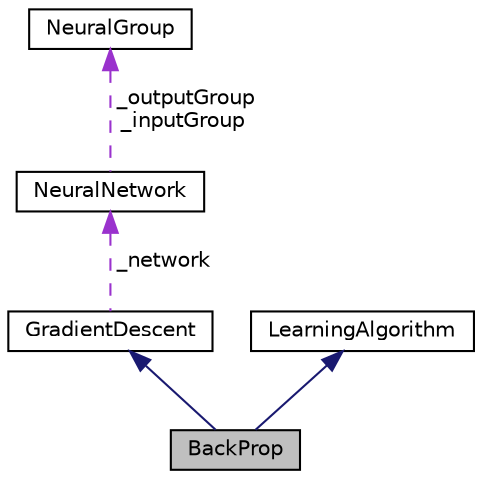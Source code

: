 digraph "BackProp"
{
  edge [fontname="Helvetica",fontsize="10",labelfontname="Helvetica",labelfontsize="10"];
  node [fontname="Helvetica",fontsize="10",shape=record];
  Node1 [label="BackProp",height=0.2,width=0.4,color="black", fillcolor="grey75", style="filled", fontcolor="black"];
  Node2 -> Node1 [dir="back",color="midnightblue",fontsize="10",style="solid",fontname="Helvetica"];
  Node2 [label="GradientDescent",height=0.2,width=0.4,color="black", fillcolor="white", style="filled",URL="$class_gradient_base.html"];
  Node3 -> Node2 [dir="back",color="darkorchid3",fontsize="10",style="dashed",label=" _network" ,fontname="Helvetica"];
  Node3 [label="NeuralNetwork",height=0.2,width=0.4,color="black", fillcolor="white", style="filled",URL="$class_neural_network.html"];
  Node4 -> Node3 [dir="back",color="darkorchid3",fontsize="10",style="dashed",label=" _outputGroup\n_inputGroup" ,fontname="Helvetica"];
  Node4 [label="NeuralGroup",height=0.2,width=0.4,color="black", fillcolor="white", style="filled",URL="$class_neural_group.html"];
  Node5 -> Node1 [dir="back",color="midnightblue",fontsize="10",style="solid",fontname="Helvetica"];
  Node5 [label="LearningAlgorithm",height=0.2,width=0.4,color="black", fillcolor="white", style="filled",URL="$class_learning_algorithm.html"];
}

